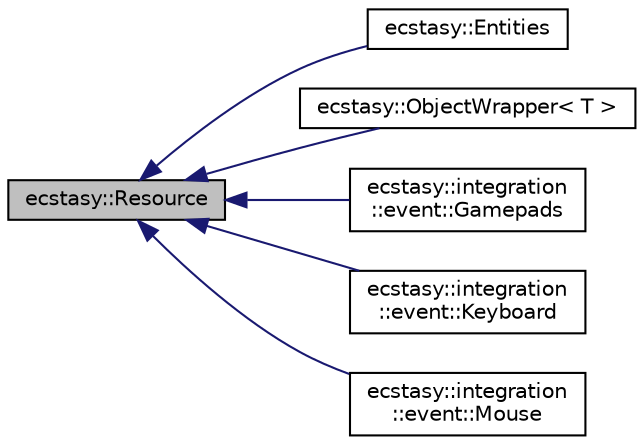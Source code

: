 digraph "ecstasy::Resource"
{
 // LATEX_PDF_SIZE
  edge [fontname="Helvetica",fontsize="10",labelfontname="Helvetica",labelfontsize="10"];
  node [fontname="Helvetica",fontsize="10",shape=record];
  rankdir="LR";
  Node1 [label="ecstasy::Resource",height=0.2,width=0.4,color="black", fillcolor="grey75", style="filled", fontcolor="black",tooltip="Base class of all registry resources."];
  Node1 -> Node2 [dir="back",color="midnightblue",fontsize="10",style="solid",fontname="Helvetica"];
  Node2 [label="ecstasy::Entities",height=0.2,width=0.4,color="black", fillcolor="white", style="filled",URL="$classecstasy_1_1_entities.html",tooltip="Resource holding all the Registry entities."];
  Node1 -> Node3 [dir="back",color="midnightblue",fontsize="10",style="solid",fontname="Helvetica"];
  Node3 [label="ecstasy::ObjectWrapper\< T \>",height=0.2,width=0.4,color="black", fillcolor="white", style="filled",URL="$classecstasy_1_1_object_wrapper.html",tooltip="Basic object wrapper as a resource."];
  Node1 -> Node4 [dir="back",color="midnightblue",fontsize="10",style="solid",fontname="Helvetica"];
  Node4 [label="ecstasy::integration\l::event::Gamepads",height=0.2,width=0.4,color="black", fillcolor="white", style="filled",URL="$classecstasy_1_1integration_1_1event_1_1_gamepads.html",tooltip="Current Gamepads states."];
  Node1 -> Node5 [dir="back",color="midnightblue",fontsize="10",style="solid",fontname="Helvetica"];
  Node5 [label="ecstasy::integration\l::event::Keyboard",height=0.2,width=0.4,color="black", fillcolor="white", style="filled",URL="$classecstasy_1_1integration_1_1event_1_1_keyboard.html",tooltip="Current Keyboard state."];
  Node1 -> Node6 [dir="back",color="midnightblue",fontsize="10",style="solid",fontname="Helvetica"];
  Node6 [label="ecstasy::integration\l::event::Mouse",height=0.2,width=0.4,color="black", fillcolor="white", style="filled",URL="$classecstasy_1_1integration_1_1event_1_1_mouse.html",tooltip="Current mouse state."];
}
